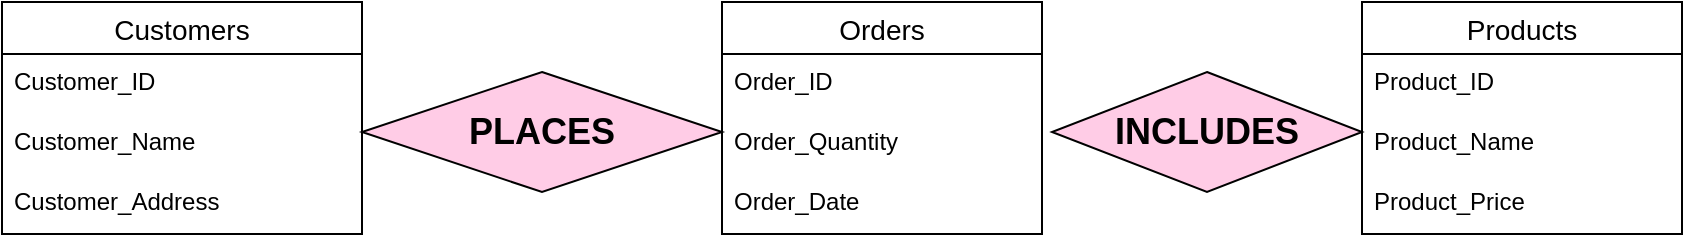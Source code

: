 <mxfile version="25.0.3">
  <diagram id="R2lEEEUBdFMjLlhIrx00" name="Page-1">
    <mxGraphModel dx="854" dy="452" grid="1" gridSize="10" guides="1" tooltips="1" connect="1" arrows="1" fold="1" page="1" pageScale="1" pageWidth="850" pageHeight="1100" math="0" shadow="0" extFonts="Permanent Marker^https://fonts.googleapis.com/css?family=Permanent+Marker">
      <root>
        <mxCell id="0" />
        <mxCell id="1" parent="0" />
        <mxCell id="fdK0LDCyEa-_Te8xs9j7-6" style="edgeStyle=orthogonalEdgeStyle;rounded=0;orthogonalLoop=1;jettySize=auto;html=1;exitX=1;exitY=0.5;exitDx=0;exitDy=0;" edge="1" parent="1" source="fdK0LDCyEa-_Te8xs9j7-5">
          <mxGeometry relative="1" as="geometry">
            <mxPoint x="670" y="145" as="targetPoint" />
            <Array as="points">
              <mxPoint x="645" y="145" />
              <mxPoint x="645" y="145" />
            </Array>
          </mxGeometry>
        </mxCell>
        <mxCell id="fdK0LDCyEa-_Te8xs9j7-5" value="&lt;h2&gt;INCLUDES&lt;/h2&gt;" style="shape=rhombus;perimeter=rhombusPerimeter;whiteSpace=wrap;html=1;align=center;fillColor=#FFCCE6;" vertex="1" parent="1">
          <mxGeometry x="525" y="115" width="155" height="60" as="geometry" />
        </mxCell>
        <mxCell id="fdK0LDCyEa-_Te8xs9j7-7" value="&lt;h2&gt;PLACES&lt;/h2&gt;" style="shape=rhombus;perimeter=rhombusPerimeter;whiteSpace=wrap;html=1;align=center;fillColor=#FFCCE6;" vertex="1" parent="1">
          <mxGeometry x="180" y="115" width="180" height="60" as="geometry" />
        </mxCell>
        <mxCell id="fdK0LDCyEa-_Te8xs9j7-8" value="Customers" style="swimlane;fontStyle=0;childLayout=stackLayout;horizontal=1;startSize=26;horizontalStack=0;resizeParent=1;resizeParentMax=0;resizeLast=0;collapsible=1;marginBottom=0;align=center;fontSize=14;" vertex="1" parent="1">
          <mxGeometry y="80" width="180" height="116" as="geometry" />
        </mxCell>
        <mxCell id="fdK0LDCyEa-_Te8xs9j7-9" value="Customer_ID" style="text;strokeColor=none;fillColor=none;spacingLeft=4;spacingRight=4;overflow=hidden;rotatable=0;points=[[0,0.5],[1,0.5]];portConstraint=eastwest;fontSize=12;whiteSpace=wrap;html=1;" vertex="1" parent="fdK0LDCyEa-_Te8xs9j7-8">
          <mxGeometry y="26" width="180" height="30" as="geometry" />
        </mxCell>
        <mxCell id="fdK0LDCyEa-_Te8xs9j7-10" value="Customer_Name" style="text;strokeColor=none;fillColor=none;spacingLeft=4;spacingRight=4;overflow=hidden;rotatable=0;points=[[0,0.5],[1,0.5]];portConstraint=eastwest;fontSize=12;whiteSpace=wrap;html=1;" vertex="1" parent="fdK0LDCyEa-_Te8xs9j7-8">
          <mxGeometry y="56" width="180" height="30" as="geometry" />
        </mxCell>
        <mxCell id="fdK0LDCyEa-_Te8xs9j7-11" value="Customer_Address" style="text;strokeColor=none;fillColor=none;spacingLeft=4;spacingRight=4;overflow=hidden;rotatable=0;points=[[0,0.5],[1,0.5]];portConstraint=eastwest;fontSize=12;whiteSpace=wrap;html=1;" vertex="1" parent="fdK0LDCyEa-_Te8xs9j7-8">
          <mxGeometry y="86" width="180" height="30" as="geometry" />
        </mxCell>
        <mxCell id="fdK0LDCyEa-_Te8xs9j7-12" value="Orders" style="swimlane;fontStyle=0;childLayout=stackLayout;horizontal=1;startSize=26;horizontalStack=0;resizeParent=1;resizeParentMax=0;resizeLast=0;collapsible=1;marginBottom=0;align=center;fontSize=14;" vertex="1" parent="1">
          <mxGeometry x="360" y="80" width="160" height="116" as="geometry" />
        </mxCell>
        <mxCell id="fdK0LDCyEa-_Te8xs9j7-13" value="Order_ID" style="text;strokeColor=none;fillColor=none;spacingLeft=4;spacingRight=4;overflow=hidden;rotatable=0;points=[[0,0.5],[1,0.5]];portConstraint=eastwest;fontSize=12;whiteSpace=wrap;html=1;" vertex="1" parent="fdK0LDCyEa-_Te8xs9j7-12">
          <mxGeometry y="26" width="160" height="30" as="geometry" />
        </mxCell>
        <mxCell id="fdK0LDCyEa-_Te8xs9j7-14" value="Order_Quantity" style="text;strokeColor=none;fillColor=none;spacingLeft=4;spacingRight=4;overflow=hidden;rotatable=0;points=[[0,0.5],[1,0.5]];portConstraint=eastwest;fontSize=12;whiteSpace=wrap;html=1;" vertex="1" parent="fdK0LDCyEa-_Te8xs9j7-12">
          <mxGeometry y="56" width="160" height="30" as="geometry" />
        </mxCell>
        <mxCell id="fdK0LDCyEa-_Te8xs9j7-15" value="Order_Date" style="text;strokeColor=none;fillColor=none;spacingLeft=4;spacingRight=4;overflow=hidden;rotatable=0;points=[[0,0.5],[1,0.5]];portConstraint=eastwest;fontSize=12;whiteSpace=wrap;html=1;" vertex="1" parent="fdK0LDCyEa-_Te8xs9j7-12">
          <mxGeometry y="86" width="160" height="30" as="geometry" />
        </mxCell>
        <mxCell id="fdK0LDCyEa-_Te8xs9j7-16" value="Products" style="swimlane;fontStyle=0;childLayout=stackLayout;horizontal=1;startSize=26;horizontalStack=0;resizeParent=1;resizeParentMax=0;resizeLast=0;collapsible=1;marginBottom=0;align=center;fontSize=14;" vertex="1" parent="1">
          <mxGeometry x="680" y="80" width="160" height="116" as="geometry" />
        </mxCell>
        <mxCell id="fdK0LDCyEa-_Te8xs9j7-17" value="Product_ID" style="text;strokeColor=none;fillColor=none;spacingLeft=4;spacingRight=4;overflow=hidden;rotatable=0;points=[[0,0.5],[1,0.5]];portConstraint=eastwest;fontSize=12;whiteSpace=wrap;html=1;" vertex="1" parent="fdK0LDCyEa-_Te8xs9j7-16">
          <mxGeometry y="26" width="160" height="30" as="geometry" />
        </mxCell>
        <mxCell id="fdK0LDCyEa-_Te8xs9j7-18" value="Product_Name" style="text;strokeColor=none;fillColor=none;spacingLeft=4;spacingRight=4;overflow=hidden;rotatable=0;points=[[0,0.5],[1,0.5]];portConstraint=eastwest;fontSize=12;whiteSpace=wrap;html=1;" vertex="1" parent="fdK0LDCyEa-_Te8xs9j7-16">
          <mxGeometry y="56" width="160" height="30" as="geometry" />
        </mxCell>
        <mxCell id="fdK0LDCyEa-_Te8xs9j7-19" value="Product_Price" style="text;strokeColor=none;fillColor=none;spacingLeft=4;spacingRight=4;overflow=hidden;rotatable=0;points=[[0,0.5],[1,0.5]];portConstraint=eastwest;fontSize=12;whiteSpace=wrap;html=1;" vertex="1" parent="fdK0LDCyEa-_Te8xs9j7-16">
          <mxGeometry y="86" width="160" height="30" as="geometry" />
        </mxCell>
      </root>
    </mxGraphModel>
  </diagram>
</mxfile>
